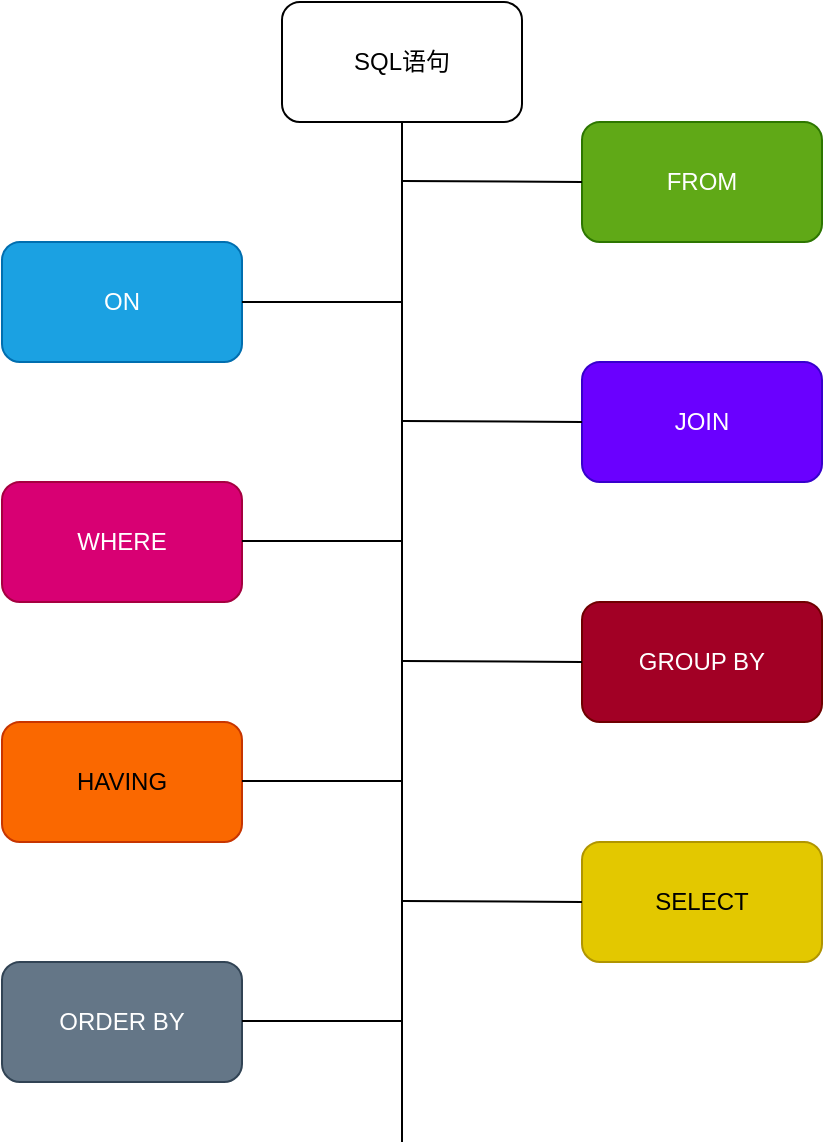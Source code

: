 <mxfile version="14.6.13" type="device"><diagram id="AYInBSMuFkWNfaAtKqGs" name="第 1 页"><mxGraphModel dx="946" dy="631" grid="1" gridSize="10" guides="1" tooltips="1" connect="1" arrows="1" fold="1" page="1" pageScale="1" pageWidth="2339" pageHeight="3300" math="0" shadow="0"><root><mxCell id="0"/><mxCell id="1" parent="0"/><mxCell id="yyNxZKKfe9f4EpoISq84-2" value="SQL语句" style="rounded=1;whiteSpace=wrap;html=1;" vertex="1" parent="1"><mxGeometry x="420" y="80" width="120" height="60" as="geometry"/></mxCell><mxCell id="yyNxZKKfe9f4EpoISq84-3" value="ON" style="rounded=1;whiteSpace=wrap;html=1;fillColor=#1ba1e2;strokeColor=#006EAF;fontColor=#ffffff;" vertex="1" parent="1"><mxGeometry x="280" y="200" width="120" height="60" as="geometry"/></mxCell><mxCell id="yyNxZKKfe9f4EpoISq84-4" value="FROM" style="rounded=1;whiteSpace=wrap;html=1;fillColor=#60a917;strokeColor=#2D7600;fontColor=#ffffff;" vertex="1" parent="1"><mxGeometry x="570" y="140" width="120" height="60" as="geometry"/></mxCell><mxCell id="yyNxZKKfe9f4EpoISq84-5" value="JOIN" style="rounded=1;whiteSpace=wrap;html=1;fillColor=#6a00ff;strokeColor=#3700CC;fontColor=#ffffff;" vertex="1" parent="1"><mxGeometry x="570" y="260" width="120" height="60" as="geometry"/></mxCell><mxCell id="yyNxZKKfe9f4EpoISq84-6" value="WHERE" style="rounded=1;whiteSpace=wrap;html=1;fillColor=#d80073;strokeColor=#A50040;fontColor=#ffffff;" vertex="1" parent="1"><mxGeometry x="280" y="320" width="120" height="60" as="geometry"/></mxCell><mxCell id="yyNxZKKfe9f4EpoISq84-7" value="GROUP BY" style="rounded=1;whiteSpace=wrap;html=1;fillColor=#a20025;strokeColor=#6F0000;fontColor=#ffffff;" vertex="1" parent="1"><mxGeometry x="570" y="380" width="120" height="60" as="geometry"/></mxCell><mxCell id="yyNxZKKfe9f4EpoISq84-8" value="HAVING" style="rounded=1;whiteSpace=wrap;html=1;fillColor=#fa6800;strokeColor=#C73500;fontColor=#000000;" vertex="1" parent="1"><mxGeometry x="280" y="440" width="120" height="60" as="geometry"/></mxCell><mxCell id="yyNxZKKfe9f4EpoISq84-9" value="SELECT" style="rounded=1;whiteSpace=wrap;html=1;fillColor=#e3c800;strokeColor=#B09500;fontColor=#000000;" vertex="1" parent="1"><mxGeometry x="570" y="500" width="120" height="60" as="geometry"/></mxCell><mxCell id="yyNxZKKfe9f4EpoISq84-10" value="ORDER BY" style="rounded=1;whiteSpace=wrap;html=1;fillColor=#647687;strokeColor=#314354;fontColor=#ffffff;" vertex="1" parent="1"><mxGeometry x="280" y="560" width="120" height="60" as="geometry"/></mxCell><mxCell id="yyNxZKKfe9f4EpoISq84-11" value="" style="endArrow=none;html=1;entryX=0.5;entryY=1;entryDx=0;entryDy=0;" edge="1" parent="1" target="yyNxZKKfe9f4EpoISq84-2"><mxGeometry width="50" height="50" relative="1" as="geometry"><mxPoint x="480" y="650" as="sourcePoint"/><mxPoint x="510" y="360" as="targetPoint"/></mxGeometry></mxCell><mxCell id="yyNxZKKfe9f4EpoISq84-12" value="" style="endArrow=none;html=1;exitX=1;exitY=0.5;exitDx=0;exitDy=0;" edge="1" parent="1" source="yyNxZKKfe9f4EpoISq84-3"><mxGeometry width="50" height="50" relative="1" as="geometry"><mxPoint x="400" y="260" as="sourcePoint"/><mxPoint x="480" y="230" as="targetPoint"/></mxGeometry></mxCell><mxCell id="yyNxZKKfe9f4EpoISq84-13" value="" style="endArrow=none;html=1;exitX=1;exitY=0.5;exitDx=0;exitDy=0;" edge="1" parent="1"><mxGeometry width="50" height="50" relative="1" as="geometry"><mxPoint x="400" y="349.5" as="sourcePoint"/><mxPoint x="480" y="349.5" as="targetPoint"/></mxGeometry></mxCell><mxCell id="yyNxZKKfe9f4EpoISq84-14" value="" style="endArrow=none;html=1;exitX=1;exitY=0.5;exitDx=0;exitDy=0;" edge="1" parent="1"><mxGeometry width="50" height="50" relative="1" as="geometry"><mxPoint x="400" y="469.5" as="sourcePoint"/><mxPoint x="480" y="469.5" as="targetPoint"/></mxGeometry></mxCell><mxCell id="yyNxZKKfe9f4EpoISq84-15" value="" style="endArrow=none;html=1;exitX=1;exitY=0.5;exitDx=0;exitDy=0;" edge="1" parent="1"><mxGeometry width="50" height="50" relative="1" as="geometry"><mxPoint x="400" y="589.5" as="sourcePoint"/><mxPoint x="480" y="589.5" as="targetPoint"/></mxGeometry></mxCell><mxCell id="yyNxZKKfe9f4EpoISq84-16" value="" style="endArrow=none;html=1;exitX=1;exitY=0.5;exitDx=0;exitDy=0;entryX=0;entryY=0.5;entryDx=0;entryDy=0;" edge="1" parent="1" target="yyNxZKKfe9f4EpoISq84-4"><mxGeometry width="50" height="50" relative="1" as="geometry"><mxPoint x="480" y="169.5" as="sourcePoint"/><mxPoint x="560" y="169.5" as="targetPoint"/></mxGeometry></mxCell><mxCell id="yyNxZKKfe9f4EpoISq84-17" value="" style="endArrow=none;html=1;exitX=1;exitY=0.5;exitDx=0;exitDy=0;entryX=0;entryY=0.5;entryDx=0;entryDy=0;" edge="1" parent="1"><mxGeometry width="50" height="50" relative="1" as="geometry"><mxPoint x="480" y="289.5" as="sourcePoint"/><mxPoint x="570" y="290" as="targetPoint"/></mxGeometry></mxCell><mxCell id="yyNxZKKfe9f4EpoISq84-18" value="" style="endArrow=none;html=1;exitX=1;exitY=0.5;exitDx=0;exitDy=0;entryX=0;entryY=0.5;entryDx=0;entryDy=0;" edge="1" parent="1"><mxGeometry width="50" height="50" relative="1" as="geometry"><mxPoint x="480" y="409.5" as="sourcePoint"/><mxPoint x="570" y="410" as="targetPoint"/></mxGeometry></mxCell><mxCell id="yyNxZKKfe9f4EpoISq84-19" value="" style="endArrow=none;html=1;exitX=1;exitY=0.5;exitDx=0;exitDy=0;entryX=0;entryY=0.5;entryDx=0;entryDy=0;" edge="1" parent="1"><mxGeometry width="50" height="50" relative="1" as="geometry"><mxPoint x="480" y="529.5" as="sourcePoint"/><mxPoint x="570" y="530" as="targetPoint"/></mxGeometry></mxCell></root></mxGraphModel></diagram></mxfile>